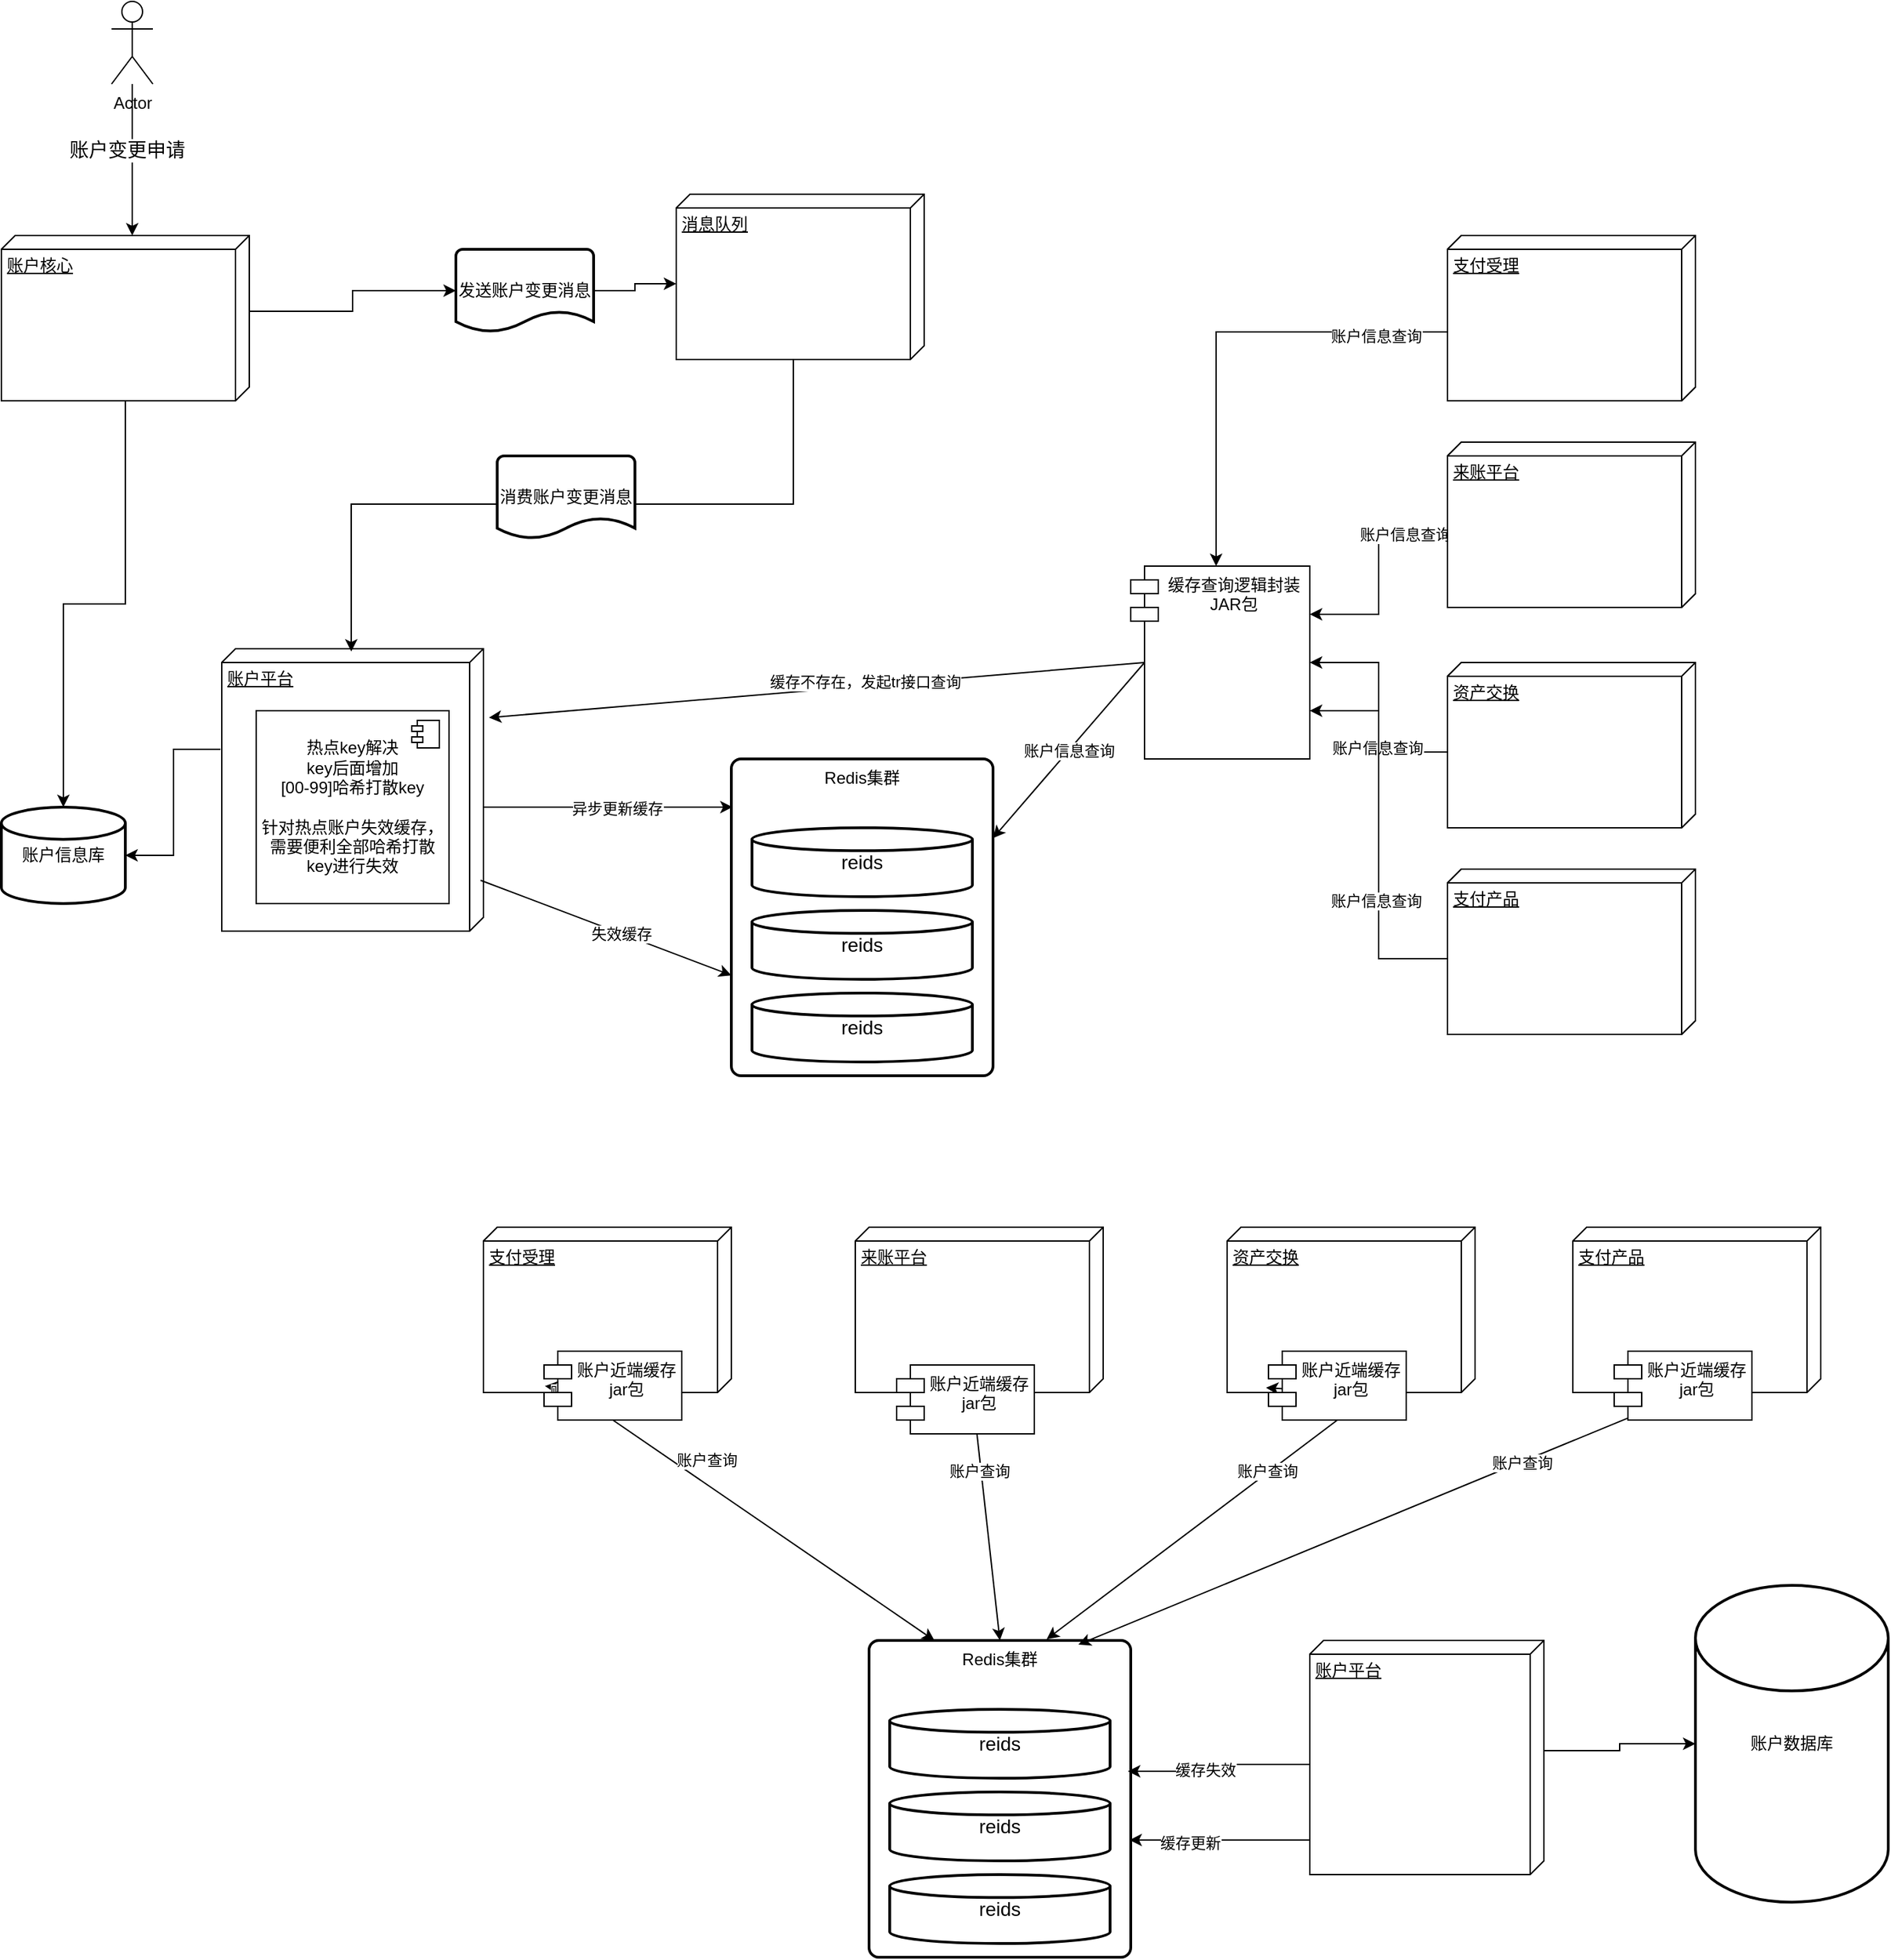 <mxfile version="25.0.1">
  <diagram name="第 1 页" id="fGxXC-Ezc5tjqpJ_ki4P">
    <mxGraphModel dx="2074" dy="1026" grid="1" gridSize="10" guides="1" tooltips="1" connect="1" arrows="1" fold="1" page="1" pageScale="1" pageWidth="827" pageHeight="1169" math="0" shadow="0">
      <root>
        <mxCell id="0" />
        <mxCell id="1" parent="0" />
        <mxCell id="No4xfbKJUnxh-b8goav9-117" value="账户信息查询" style="rounded=0;orthogonalLoop=1;jettySize=auto;html=1;exitX=0.077;exitY=0.5;exitDx=0;exitDy=0;exitPerimeter=0;entryX=1;entryY=0.25;entryDx=0;entryDy=0;" edge="1" parent="1" source="No4xfbKJUnxh-b8goav9-51" target="No4xfbKJUnxh-b8goav9-8">
          <mxGeometry relative="1" as="geometry" />
        </mxCell>
        <mxCell id="No4xfbKJUnxh-b8goav9-51" value="缓存查询逻辑封装JAR包" style="shape=module;align=left;spacingLeft=20;align=center;verticalAlign=top;whiteSpace=wrap;html=1;" vertex="1" parent="1">
          <mxGeometry x="840" y="430" width="130" height="140" as="geometry" />
        </mxCell>
        <mxCell id="No4xfbKJUnxh-b8goav9-8" value="Redis集群" style="rounded=1;whiteSpace=wrap;html=1;absoluteArcSize=1;arcSize=14;strokeWidth=2;align=center;horizontal=1;verticalAlign=top;" vertex="1" parent="1">
          <mxGeometry x="550" y="570" width="190" height="230" as="geometry" />
        </mxCell>
        <mxCell id="No4xfbKJUnxh-b8goav9-3" value="&lt;font style=&quot;font-size: 14px;&quot;&gt;reids&lt;/font&gt;" style="strokeWidth=2;html=1;shape=mxgraph.flowchart.database;whiteSpace=wrap;" vertex="1" parent="1">
          <mxGeometry x="565" y="620" width="160" height="50" as="geometry" />
        </mxCell>
        <mxCell id="No4xfbKJUnxh-b8goav9-4" value="&lt;font style=&quot;font-size: 14px;&quot;&gt;reids&lt;/font&gt;" style="strokeWidth=2;html=1;shape=mxgraph.flowchart.database;whiteSpace=wrap;" vertex="1" parent="1">
          <mxGeometry x="565" y="680" width="160" height="50" as="geometry" />
        </mxCell>
        <mxCell id="No4xfbKJUnxh-b8goav9-5" value="&lt;font style=&quot;font-size: 14px;&quot;&gt;reids&lt;/font&gt;" style="strokeWidth=2;html=1;shape=mxgraph.flowchart.database;whiteSpace=wrap;" vertex="1" parent="1">
          <mxGeometry x="565" y="740" width="160" height="50" as="geometry" />
        </mxCell>
        <mxCell id="No4xfbKJUnxh-b8goav9-6" value="账户平台" style="verticalAlign=top;align=left;spacingTop=8;spacingLeft=2;spacingRight=12;shape=cube;size=10;direction=south;fontStyle=4;html=1;whiteSpace=wrap;" vertex="1" parent="1">
          <mxGeometry x="180" y="490" width="190" height="205" as="geometry" />
        </mxCell>
        <mxCell id="No4xfbKJUnxh-b8goav9-7" value="" style="endArrow=classic;html=1;rounded=0;exitX=0.371;exitY=-0.016;exitDx=0;exitDy=0;exitPerimeter=0;entryX=0.005;entryY=0.152;entryDx=0;entryDy=0;entryPerimeter=0;" edge="1" parent="1" target="No4xfbKJUnxh-b8goav9-8">
          <mxGeometry width="50" height="50" relative="1" as="geometry">
            <mxPoint x="370.0" y="605.005" as="sourcePoint" />
            <mxPoint x="532" y="605" as="targetPoint" />
          </mxGeometry>
        </mxCell>
        <mxCell id="No4xfbKJUnxh-b8goav9-9" value="异步更新缓存" style="edgeLabel;html=1;align=center;verticalAlign=middle;resizable=0;points=[];" vertex="1" connectable="0" parent="No4xfbKJUnxh-b8goav9-7">
          <mxGeometry x="0.067" y="-1" relative="1" as="geometry">
            <mxPoint as="offset" />
          </mxGeometry>
        </mxCell>
        <mxCell id="No4xfbKJUnxh-b8goav9-10" value="" style="endArrow=classic;html=1;rounded=0;entryX=0;entryY=0.683;entryDx=0;entryDy=0;entryPerimeter=0;exitX=0.82;exitY=0.011;exitDx=0;exitDy=0;exitPerimeter=0;" edge="1" parent="1" source="No4xfbKJUnxh-b8goav9-6" target="No4xfbKJUnxh-b8goav9-8">
          <mxGeometry width="50" height="50" relative="1" as="geometry">
            <mxPoint x="370" y="647" as="sourcePoint" />
            <mxPoint x="480" y="780" as="targetPoint" />
            <Array as="points" />
          </mxGeometry>
        </mxCell>
        <mxCell id="No4xfbKJUnxh-b8goav9-11" value="失效缓存" style="edgeLabel;html=1;align=center;verticalAlign=middle;resizable=0;points=[];" vertex="1" connectable="0" parent="No4xfbKJUnxh-b8goav9-10">
          <mxGeometry x="0.121" relative="1" as="geometry">
            <mxPoint as="offset" />
          </mxGeometry>
        </mxCell>
        <mxCell id="No4xfbKJUnxh-b8goav9-13" value="账户核心" style="verticalAlign=top;align=left;spacingTop=8;spacingLeft=2;spacingRight=12;shape=cube;size=10;direction=south;fontStyle=4;html=1;whiteSpace=wrap;" vertex="1" parent="1">
          <mxGeometry x="20" y="190" width="180" height="120" as="geometry" />
        </mxCell>
        <mxCell id="No4xfbKJUnxh-b8goav9-16" value="账户信息库" style="strokeWidth=2;html=1;shape=mxgraph.flowchart.database;whiteSpace=wrap;" vertex="1" parent="1">
          <mxGeometry x="20" y="605" width="90" height="70" as="geometry" />
        </mxCell>
        <mxCell id="No4xfbKJUnxh-b8goav9-17" style="edgeStyle=orthogonalEdgeStyle;rounded=0;orthogonalLoop=1;jettySize=auto;html=1;entryX=0.5;entryY=0;entryDx=0;entryDy=0;entryPerimeter=0;" edge="1" parent="1" source="No4xfbKJUnxh-b8goav9-13" target="No4xfbKJUnxh-b8goav9-16">
          <mxGeometry relative="1" as="geometry" />
        </mxCell>
        <mxCell id="No4xfbKJUnxh-b8goav9-18" style="edgeStyle=orthogonalEdgeStyle;rounded=0;orthogonalLoop=1;jettySize=auto;html=1;exitX=0.356;exitY=1.005;exitDx=0;exitDy=0;exitPerimeter=0;entryX=1;entryY=0.5;entryDx=0;entryDy=0;entryPerimeter=0;" edge="1" parent="1" source="No4xfbKJUnxh-b8goav9-6" target="No4xfbKJUnxh-b8goav9-16">
          <mxGeometry relative="1" as="geometry" />
        </mxCell>
        <mxCell id="No4xfbKJUnxh-b8goav9-19" value="Actor" style="shape=umlActor;verticalLabelPosition=bottom;verticalAlign=top;html=1;" vertex="1" parent="1">
          <mxGeometry x="100" y="20" width="30" height="60" as="geometry" />
        </mxCell>
        <mxCell id="No4xfbKJUnxh-b8goav9-20" style="edgeStyle=orthogonalEdgeStyle;rounded=0;orthogonalLoop=1;jettySize=auto;html=1;entryX=0;entryY=0;entryDx=0;entryDy=85;entryPerimeter=0;" edge="1" parent="1" source="No4xfbKJUnxh-b8goav9-19" target="No4xfbKJUnxh-b8goav9-13">
          <mxGeometry relative="1" as="geometry" />
        </mxCell>
        <mxCell id="No4xfbKJUnxh-b8goav9-21" value="&lt;font style=&quot;font-size: 14px;&quot;&gt;账户变更申请&lt;/font&gt;" style="edgeLabel;html=1;align=center;verticalAlign=middle;resizable=0;points=[];" vertex="1" connectable="0" parent="No4xfbKJUnxh-b8goav9-20">
          <mxGeometry x="-0.138" y="-4" relative="1" as="geometry">
            <mxPoint as="offset" />
          </mxGeometry>
        </mxCell>
        <mxCell id="No4xfbKJUnxh-b8goav9-23" value="发送账户变更消息" style="strokeWidth=2;html=1;shape=mxgraph.flowchart.document2;whiteSpace=wrap;size=0.25;" vertex="1" parent="1">
          <mxGeometry x="350" y="200" width="100" height="60" as="geometry" />
        </mxCell>
        <mxCell id="No4xfbKJUnxh-b8goav9-24" value="消息队列" style="verticalAlign=top;align=left;spacingTop=8;spacingLeft=2;spacingRight=12;shape=cube;size=10;direction=south;fontStyle=4;html=1;whiteSpace=wrap;" vertex="1" parent="1">
          <mxGeometry x="510" y="160" width="180" height="120" as="geometry" />
        </mxCell>
        <mxCell id="No4xfbKJUnxh-b8goav9-25" style="edgeStyle=orthogonalEdgeStyle;rounded=0;orthogonalLoop=1;jettySize=auto;html=1;exitX=0;exitY=0;exitDx=55;exitDy=0;exitPerimeter=0;entryX=0;entryY=0.5;entryDx=0;entryDy=0;entryPerimeter=0;" edge="1" parent="1" source="No4xfbKJUnxh-b8goav9-13" target="No4xfbKJUnxh-b8goav9-23">
          <mxGeometry relative="1" as="geometry" />
        </mxCell>
        <mxCell id="No4xfbKJUnxh-b8goav9-26" style="edgeStyle=orthogonalEdgeStyle;rounded=0;orthogonalLoop=1;jettySize=auto;html=1;exitX=1;exitY=0.5;exitDx=0;exitDy=0;exitPerimeter=0;entryX=0;entryY=0;entryDx=65;entryDy=180;entryPerimeter=0;" edge="1" parent="1" source="No4xfbKJUnxh-b8goav9-23" target="No4xfbKJUnxh-b8goav9-24">
          <mxGeometry relative="1" as="geometry" />
        </mxCell>
        <mxCell id="No4xfbKJUnxh-b8goav9-27" style="edgeStyle=orthogonalEdgeStyle;rounded=0;orthogonalLoop=1;jettySize=auto;html=1;exitX=0;exitY=0;exitDx=120;exitDy=95;exitPerimeter=0;entryX=0.01;entryY=0.505;entryDx=0;entryDy=0;entryPerimeter=0;" edge="1" parent="1" source="No4xfbKJUnxh-b8goav9-24" target="No4xfbKJUnxh-b8goav9-6">
          <mxGeometry relative="1" as="geometry">
            <mxPoint x="290" y="490" as="targetPoint" />
          </mxGeometry>
        </mxCell>
        <mxCell id="No4xfbKJUnxh-b8goav9-28" value="Text" style="edgeLabel;html=1;align=center;verticalAlign=middle;resizable=0;points=[];" vertex="1" connectable="0" parent="No4xfbKJUnxh-b8goav9-27">
          <mxGeometry x="0.077" y="4" relative="1" as="geometry">
            <mxPoint as="offset" />
          </mxGeometry>
        </mxCell>
        <mxCell id="No4xfbKJUnxh-b8goav9-29" value="消费账户变更消息" style="strokeWidth=2;html=1;shape=mxgraph.flowchart.document2;whiteSpace=wrap;size=0.25;" vertex="1" parent="1">
          <mxGeometry x="380" y="350" width="100" height="60" as="geometry" />
        </mxCell>
        <mxCell id="No4xfbKJUnxh-b8goav9-32" value="支付受理" style="verticalAlign=top;align=left;spacingTop=8;spacingLeft=2;spacingRight=12;shape=cube;size=10;direction=south;fontStyle=4;html=1;whiteSpace=wrap;" vertex="1" parent="1">
          <mxGeometry x="1070" y="190" width="180" height="120" as="geometry" />
        </mxCell>
        <mxCell id="No4xfbKJUnxh-b8goav9-33" value="来账平台" style="verticalAlign=top;align=left;spacingTop=8;spacingLeft=2;spacingRight=12;shape=cube;size=10;direction=south;fontStyle=4;html=1;whiteSpace=wrap;" vertex="1" parent="1">
          <mxGeometry x="1070" y="340" width="180" height="120" as="geometry" />
        </mxCell>
        <mxCell id="No4xfbKJUnxh-b8goav9-52" style="edgeStyle=orthogonalEdgeStyle;rounded=0;orthogonalLoop=1;jettySize=auto;html=1;exitX=0;exitY=0;exitDx=65;exitDy=180;exitPerimeter=0;entryX=1;entryY=0.5;entryDx=0;entryDy=0;" edge="1" parent="1" source="No4xfbKJUnxh-b8goav9-34" target="No4xfbKJUnxh-b8goav9-51">
          <mxGeometry relative="1" as="geometry" />
        </mxCell>
        <mxCell id="No4xfbKJUnxh-b8goav9-53" value="账户信息查询" style="edgeLabel;html=1;align=center;verticalAlign=middle;resizable=0;points=[];" vertex="1" connectable="0" parent="No4xfbKJUnxh-b8goav9-52">
          <mxGeometry x="-0.359" y="1" relative="1" as="geometry">
            <mxPoint as="offset" />
          </mxGeometry>
        </mxCell>
        <mxCell id="No4xfbKJUnxh-b8goav9-34" value="资产交换" style="verticalAlign=top;align=left;spacingTop=8;spacingLeft=2;spacingRight=12;shape=cube;size=10;direction=south;fontStyle=4;html=1;whiteSpace=wrap;" vertex="1" parent="1">
          <mxGeometry x="1070" y="500" width="180" height="120" as="geometry" />
        </mxCell>
        <mxCell id="No4xfbKJUnxh-b8goav9-36" value="支付产品" style="verticalAlign=top;align=left;spacingTop=8;spacingLeft=2;spacingRight=12;shape=cube;size=10;direction=south;fontStyle=4;html=1;whiteSpace=wrap;" vertex="1" parent="1">
          <mxGeometry x="1070" y="650" width="180" height="120" as="geometry" />
        </mxCell>
        <mxCell id="No4xfbKJUnxh-b8goav9-38" style="edgeStyle=orthogonalEdgeStyle;rounded=0;orthogonalLoop=1;jettySize=auto;html=1;exitX=0;exitY=0;exitDx=65;exitDy=180;exitPerimeter=0;entryX=1;entryY=0.75;entryDx=0;entryDy=0;" edge="1" parent="1" source="No4xfbKJUnxh-b8goav9-36" target="No4xfbKJUnxh-b8goav9-51">
          <mxGeometry relative="1" as="geometry" />
        </mxCell>
        <mxCell id="No4xfbKJUnxh-b8goav9-45" value="账户信息查询" style="edgeLabel;html=1;align=center;verticalAlign=middle;resizable=0;points=[];" vertex="1" connectable="0" parent="No4xfbKJUnxh-b8goav9-38">
          <mxGeometry x="-0.338" y="2" relative="1" as="geometry">
            <mxPoint as="offset" />
          </mxGeometry>
        </mxCell>
        <mxCell id="No4xfbKJUnxh-b8goav9-39" style="edgeStyle=orthogonalEdgeStyle;rounded=0;orthogonalLoop=1;jettySize=auto;html=1;exitX=0;exitY=0;exitDx=65;exitDy=180;exitPerimeter=0;entryX=1;entryY=0.25;entryDx=0;entryDy=0;" edge="1" parent="1" source="No4xfbKJUnxh-b8goav9-33" target="No4xfbKJUnxh-b8goav9-51">
          <mxGeometry relative="1" as="geometry" />
        </mxCell>
        <mxCell id="No4xfbKJUnxh-b8goav9-42" value="账户信息查询" style="edgeLabel;html=1;align=center;verticalAlign=middle;resizable=0;points=[];" vertex="1" connectable="0" parent="No4xfbKJUnxh-b8goav9-39">
          <mxGeometry x="-0.615" y="2" relative="1" as="geometry">
            <mxPoint as="offset" />
          </mxGeometry>
        </mxCell>
        <mxCell id="No4xfbKJUnxh-b8goav9-40" style="edgeStyle=orthogonalEdgeStyle;rounded=0;orthogonalLoop=1;jettySize=auto;html=1;exitX=0;exitY=0;exitDx=65;exitDy=180;exitPerimeter=0;" edge="1" parent="1" source="No4xfbKJUnxh-b8goav9-32" target="No4xfbKJUnxh-b8goav9-51">
          <mxGeometry relative="1" as="geometry">
            <mxPoint x="1020" y="370" as="sourcePoint" />
            <mxPoint x="820" y="520" as="targetPoint" />
            <Array as="points">
              <mxPoint x="1070" y="260" />
              <mxPoint x="902" y="260" />
              <mxPoint x="902" y="450" />
            </Array>
          </mxGeometry>
        </mxCell>
        <mxCell id="No4xfbKJUnxh-b8goav9-41" value="账户信息查询" style="edgeLabel;html=1;align=center;verticalAlign=middle;resizable=0;points=[];" vertex="1" connectable="0" parent="No4xfbKJUnxh-b8goav9-40">
          <mxGeometry x="-0.668" y="3" relative="1" as="geometry">
            <mxPoint as="offset" />
          </mxGeometry>
        </mxCell>
        <mxCell id="No4xfbKJUnxh-b8goav9-48" value="热点key解决&lt;div&gt;key后面增加&lt;div&gt;[00-99]哈希打散key&lt;/div&gt;&lt;/div&gt;&lt;div&gt;&lt;br&gt;&lt;/div&gt;&lt;div&gt;针对热点账户失效缓存，需要便利全部哈希打散key进行失效&lt;/div&gt;" style="html=1;dropTarget=0;whiteSpace=wrap;" vertex="1" parent="1">
          <mxGeometry x="205" y="535" width="140" height="140" as="geometry" />
        </mxCell>
        <mxCell id="No4xfbKJUnxh-b8goav9-49" value="" style="shape=module;jettyWidth=8;jettyHeight=4;" vertex="1" parent="No4xfbKJUnxh-b8goav9-48">
          <mxGeometry x="1" width="20" height="20" relative="1" as="geometry">
            <mxPoint x="-27" y="7" as="offset" />
          </mxGeometry>
        </mxCell>
        <mxCell id="No4xfbKJUnxh-b8goav9-59" value="支付受理" style="verticalAlign=top;align=left;spacingTop=8;spacingLeft=2;spacingRight=12;shape=cube;size=10;direction=south;fontStyle=4;html=1;whiteSpace=wrap;" vertex="1" parent="1">
          <mxGeometry x="1070" y="190" width="180" height="120" as="geometry" />
        </mxCell>
        <mxCell id="No4xfbKJUnxh-b8goav9-60" value="来账平台" style="verticalAlign=top;align=left;spacingTop=8;spacingLeft=2;spacingRight=12;shape=cube;size=10;direction=south;fontStyle=4;html=1;whiteSpace=wrap;" vertex="1" parent="1">
          <mxGeometry x="1070" y="340" width="180" height="120" as="geometry" />
        </mxCell>
        <mxCell id="No4xfbKJUnxh-b8goav9-61" value="资产交换" style="verticalAlign=top;align=left;spacingTop=8;spacingLeft=2;spacingRight=12;shape=cube;size=10;direction=south;fontStyle=4;html=1;whiteSpace=wrap;" vertex="1" parent="1">
          <mxGeometry x="1070" y="500" width="180" height="120" as="geometry" />
        </mxCell>
        <mxCell id="No4xfbKJUnxh-b8goav9-62" value="支付产品" style="verticalAlign=top;align=left;spacingTop=8;spacingLeft=2;spacingRight=12;shape=cube;size=10;direction=south;fontStyle=4;html=1;whiteSpace=wrap;" vertex="1" parent="1">
          <mxGeometry x="1070" y="650" width="180" height="120" as="geometry" />
        </mxCell>
        <mxCell id="No4xfbKJUnxh-b8goav9-70" style="rounded=0;orthogonalLoop=1;jettySize=auto;html=1;exitX=0.5;exitY=1;exitDx=0;exitDy=0;entryX=0.25;entryY=0;entryDx=0;entryDy=0;" edge="1" parent="1" source="No4xfbKJUnxh-b8goav9-105" target="No4xfbKJUnxh-b8goav9-76">
          <mxGeometry relative="1" as="geometry" />
        </mxCell>
        <mxCell id="No4xfbKJUnxh-b8goav9-114" value="账户查询" style="edgeLabel;html=1;align=center;verticalAlign=middle;resizable=0;points=[];" vertex="1" connectable="0" parent="No4xfbKJUnxh-b8goav9-70">
          <mxGeometry x="-0.419" relative="1" as="geometry">
            <mxPoint y="-18" as="offset" />
          </mxGeometry>
        </mxCell>
        <mxCell id="No4xfbKJUnxh-b8goav9-63" value="支付受理" style="verticalAlign=top;align=left;spacingTop=8;spacingLeft=2;spacingRight=12;shape=cube;size=10;direction=south;fontStyle=4;html=1;whiteSpace=wrap;" vertex="1" parent="1">
          <mxGeometry x="370" y="910" width="180" height="120" as="geometry" />
        </mxCell>
        <mxCell id="No4xfbKJUnxh-b8goav9-64" value="来账平台" style="verticalAlign=top;align=left;spacingTop=8;spacingLeft=2;spacingRight=12;shape=cube;size=10;direction=south;fontStyle=4;html=1;whiteSpace=wrap;" vertex="1" parent="1">
          <mxGeometry x="640" y="910" width="180" height="120" as="geometry" />
        </mxCell>
        <mxCell id="No4xfbKJUnxh-b8goav9-65" value="资产交换" style="verticalAlign=top;align=left;spacingTop=8;spacingLeft=2;spacingRight=12;shape=cube;size=10;direction=south;fontStyle=4;html=1;whiteSpace=wrap;" vertex="1" parent="1">
          <mxGeometry x="910" y="910" width="180" height="120" as="geometry" />
        </mxCell>
        <mxCell id="No4xfbKJUnxh-b8goav9-66" value="支付产品" style="verticalAlign=top;align=left;spacingTop=8;spacingLeft=2;spacingRight=12;shape=cube;size=10;direction=south;fontStyle=4;html=1;whiteSpace=wrap;" vertex="1" parent="1">
          <mxGeometry x="1161" y="910" width="180" height="120" as="geometry" />
        </mxCell>
        <mxCell id="No4xfbKJUnxh-b8goav9-67" value="账户平台" style="verticalAlign=top;align=left;spacingTop=8;spacingLeft=2;spacingRight=12;shape=cube;size=10;direction=south;fontStyle=4;html=1;whiteSpace=wrap;" vertex="1" parent="1">
          <mxGeometry x="970" y="1210" width="170" height="170" as="geometry" />
        </mxCell>
        <mxCell id="No4xfbKJUnxh-b8goav9-76" value="Redis集群" style="rounded=1;whiteSpace=wrap;html=1;absoluteArcSize=1;arcSize=14;strokeWidth=2;align=center;horizontal=1;verticalAlign=top;" vertex="1" parent="1">
          <mxGeometry x="650" y="1210" width="190" height="230" as="geometry" />
        </mxCell>
        <mxCell id="No4xfbKJUnxh-b8goav9-77" value="&lt;font style=&quot;font-size: 14px;&quot;&gt;reids&lt;/font&gt;" style="strokeWidth=2;html=1;shape=mxgraph.flowchart.database;whiteSpace=wrap;" vertex="1" parent="1">
          <mxGeometry x="665" y="1260" width="160" height="50" as="geometry" />
        </mxCell>
        <mxCell id="No4xfbKJUnxh-b8goav9-78" value="&lt;font style=&quot;font-size: 14px;&quot;&gt;reids&lt;/font&gt;" style="strokeWidth=2;html=1;shape=mxgraph.flowchart.database;whiteSpace=wrap;" vertex="1" parent="1">
          <mxGeometry x="665" y="1320" width="160" height="50" as="geometry" />
        </mxCell>
        <mxCell id="No4xfbKJUnxh-b8goav9-79" value="&lt;font style=&quot;font-size: 14px;&quot;&gt;reids&lt;/font&gt;" style="strokeWidth=2;html=1;shape=mxgraph.flowchart.database;whiteSpace=wrap;" vertex="1" parent="1">
          <mxGeometry x="665" y="1380" width="160" height="50" as="geometry" />
        </mxCell>
        <mxCell id="No4xfbKJUnxh-b8goav9-80" value="账户数据库" style="strokeWidth=2;html=1;shape=mxgraph.flowchart.database;whiteSpace=wrap;" vertex="1" parent="1">
          <mxGeometry x="1250" y="1170" width="140" height="230" as="geometry" />
        </mxCell>
        <mxCell id="No4xfbKJUnxh-b8goav9-84" value="" style="rounded=0;orthogonalLoop=1;jettySize=auto;html=1;exitX=0;exitY=0;exitDx=120;exitDy=95;exitPerimeter=0;entryX=0.5;entryY=0;entryDx=0;entryDy=0;" edge="1" parent="1" source="No4xfbKJUnxh-b8goav9-64" target="No4xfbKJUnxh-b8goav9-76">
          <mxGeometry relative="1" as="geometry">
            <mxPoint x="930" y="1360" as="targetPoint" />
            <mxPoint x="725" y="1030" as="sourcePoint" />
          </mxGeometry>
        </mxCell>
        <mxCell id="No4xfbKJUnxh-b8goav9-88" value="账户查询" style="edgeLabel;html=1;align=center;verticalAlign=middle;resizable=0;points=[];" vertex="1" connectable="0" parent="No4xfbKJUnxh-b8goav9-84">
          <mxGeometry x="-0.547" y="2" relative="1" as="geometry">
            <mxPoint x="-2" y="16" as="offset" />
          </mxGeometry>
        </mxCell>
        <mxCell id="No4xfbKJUnxh-b8goav9-85" value="" style="rounded=0;orthogonalLoop=1;jettySize=auto;html=1;exitX=0;exitY=0;exitDx=120;exitDy=95;exitPerimeter=0;entryX=0.8;entryY=0.013;entryDx=0;entryDy=0;entryPerimeter=0;" edge="1" parent="1" source="No4xfbKJUnxh-b8goav9-66" target="No4xfbKJUnxh-b8goav9-76">
          <mxGeometry relative="1" as="geometry">
            <mxPoint x="810" y="1210" as="targetPoint" />
            <mxPoint x="1246" y="1030" as="sourcePoint" />
          </mxGeometry>
        </mxCell>
        <mxCell id="No4xfbKJUnxh-b8goav9-116" value="账户查询" style="edgeLabel;html=1;align=center;verticalAlign=middle;resizable=0;points=[];" vertex="1" connectable="0" parent="No4xfbKJUnxh-b8goav9-85">
          <mxGeometry x="-0.449" y="1" relative="1" as="geometry">
            <mxPoint y="-1" as="offset" />
          </mxGeometry>
        </mxCell>
        <mxCell id="No4xfbKJUnxh-b8goav9-100" style="edgeStyle=orthogonalEdgeStyle;rounded=0;orthogonalLoop=1;jettySize=auto;html=1;exitX=0;exitY=0;exitDx=90;exitDy=170;exitPerimeter=0;entryX=0.989;entryY=0.413;entryDx=0;entryDy=0;entryPerimeter=0;" edge="1" parent="1" source="No4xfbKJUnxh-b8goav9-67" target="No4xfbKJUnxh-b8goav9-76">
          <mxGeometry relative="1" as="geometry" />
        </mxCell>
        <mxCell id="No4xfbKJUnxh-b8goav9-101" value="缓存失效" style="edgeLabel;html=1;align=center;verticalAlign=middle;resizable=0;points=[];" vertex="1" connectable="0" parent="No4xfbKJUnxh-b8goav9-100">
          <mxGeometry x="0.604" y="-1" relative="1" as="geometry">
            <mxPoint x="29" as="offset" />
          </mxGeometry>
        </mxCell>
        <mxCell id="No4xfbKJUnxh-b8goav9-102" style="edgeStyle=orthogonalEdgeStyle;rounded=0;orthogonalLoop=1;jettySize=auto;html=1;exitX=0;exitY=0;exitDx=90;exitDy=170;exitPerimeter=0;entryX=0.995;entryY=0.63;entryDx=0;entryDy=0;entryPerimeter=0;" edge="1" parent="1" source="No4xfbKJUnxh-b8goav9-67" target="No4xfbKJUnxh-b8goav9-76">
          <mxGeometry relative="1" as="geometry">
            <Array as="points">
              <mxPoint x="970" y="1355" />
            </Array>
          </mxGeometry>
        </mxCell>
        <mxCell id="No4xfbKJUnxh-b8goav9-103" value="缓存更新" style="edgeLabel;html=1;align=center;verticalAlign=middle;resizable=0;points=[];" vertex="1" connectable="0" parent="No4xfbKJUnxh-b8goav9-102">
          <mxGeometry x="0.527" y="2" relative="1" as="geometry">
            <mxPoint as="offset" />
          </mxGeometry>
        </mxCell>
        <mxCell id="No4xfbKJUnxh-b8goav9-104" style="edgeStyle=orthogonalEdgeStyle;rounded=0;orthogonalLoop=1;jettySize=auto;html=1;exitX=0;exitY=0;exitDx=80;exitDy=0;exitPerimeter=0;entryX=0;entryY=0.5;entryDx=0;entryDy=0;entryPerimeter=0;" edge="1" parent="1" source="No4xfbKJUnxh-b8goav9-67" target="No4xfbKJUnxh-b8goav9-80">
          <mxGeometry relative="1" as="geometry" />
        </mxCell>
        <mxCell id="No4xfbKJUnxh-b8goav9-106" value="账户近端缓存jar包" style="shape=module;align=left;spacingLeft=20;align=center;verticalAlign=top;whiteSpace=wrap;html=1;" vertex="1" parent="1">
          <mxGeometry x="670" y="1010" width="100" height="50" as="geometry" />
        </mxCell>
        <mxCell id="No4xfbKJUnxh-b8goav9-107" value="" style="rounded=0;orthogonalLoop=1;jettySize=auto;html=1;exitX=0;exitY=0;exitDx=120;exitDy=95;exitPerimeter=0;entryX=0.006;entryY=0.506;entryDx=0;entryDy=0;entryPerimeter=0;" edge="1" parent="1" source="No4xfbKJUnxh-b8goav9-63" target="No4xfbKJUnxh-b8goav9-105">
          <mxGeometry relative="1" as="geometry">
            <mxPoint x="455" y="1030" as="sourcePoint" />
            <mxPoint x="1014" y="1491" as="targetPoint" />
          </mxGeometry>
        </mxCell>
        <mxCell id="No4xfbKJUnxh-b8goav9-108" value="账户查询" style="edgeLabel;html=1;align=center;verticalAlign=middle;resizable=0;points=[];" vertex="1" connectable="0" parent="No4xfbKJUnxh-b8goav9-107">
          <mxGeometry x="-0.271" y="1" relative="1" as="geometry">
            <mxPoint as="offset" />
          </mxGeometry>
        </mxCell>
        <mxCell id="No4xfbKJUnxh-b8goav9-105" value="账户近端缓存jar包" style="shape=module;align=left;spacingLeft=20;align=center;verticalAlign=top;whiteSpace=wrap;html=1;" vertex="1" parent="1">
          <mxGeometry x="414" y="1000" width="100" height="50" as="geometry" />
        </mxCell>
        <mxCell id="No4xfbKJUnxh-b8goav9-110" value="" style="rounded=0;orthogonalLoop=1;jettySize=auto;html=1;exitX=0;exitY=0;exitDx=120;exitDy=95;exitPerimeter=0;entryX=-0.018;entryY=0.531;entryDx=0;entryDy=0;entryPerimeter=0;" edge="1" parent="1" source="No4xfbKJUnxh-b8goav9-65" target="No4xfbKJUnxh-b8goav9-109">
          <mxGeometry relative="1" as="geometry">
            <mxPoint x="1010" y="1487" as="targetPoint" />
            <mxPoint x="995" y="1030" as="sourcePoint" />
          </mxGeometry>
        </mxCell>
        <mxCell id="No4xfbKJUnxh-b8goav9-113" style="rounded=0;orthogonalLoop=1;jettySize=auto;html=1;exitX=0.5;exitY=1;exitDx=0;exitDy=0;entryX=0.679;entryY=-0.004;entryDx=0;entryDy=0;entryPerimeter=0;" edge="1" parent="1" source="No4xfbKJUnxh-b8goav9-109" target="No4xfbKJUnxh-b8goav9-76">
          <mxGeometry relative="1" as="geometry">
            <mxPoint x="764" y="1490" as="targetPoint" />
          </mxGeometry>
        </mxCell>
        <mxCell id="No4xfbKJUnxh-b8goav9-115" value="账户查询" style="edgeLabel;html=1;align=center;verticalAlign=middle;resizable=0;points=[];" vertex="1" connectable="0" parent="No4xfbKJUnxh-b8goav9-113">
          <mxGeometry x="-0.532" y="-1" relative="1" as="geometry">
            <mxPoint x="-1" as="offset" />
          </mxGeometry>
        </mxCell>
        <mxCell id="No4xfbKJUnxh-b8goav9-109" value="账户近端缓存jar包" style="shape=module;align=left;spacingLeft=20;align=center;verticalAlign=top;whiteSpace=wrap;html=1;" vertex="1" parent="1">
          <mxGeometry x="940" y="1000" width="100" height="50" as="geometry" />
        </mxCell>
        <mxCell id="No4xfbKJUnxh-b8goav9-112" value="账户近端缓存jar包" style="shape=module;align=left;spacingLeft=20;align=center;verticalAlign=top;whiteSpace=wrap;html=1;" vertex="1" parent="1">
          <mxGeometry x="1191" y="1000" width="100" height="50" as="geometry" />
        </mxCell>
        <mxCell id="No4xfbKJUnxh-b8goav9-118" style="rounded=0;orthogonalLoop=1;jettySize=auto;html=1;exitX=0;exitY=0.5;exitDx=10;exitDy=0;exitPerimeter=0;" edge="1" parent="1" source="No4xfbKJUnxh-b8goav9-51">
          <mxGeometry relative="1" as="geometry">
            <mxPoint x="374" y="540" as="targetPoint" />
          </mxGeometry>
        </mxCell>
        <mxCell id="No4xfbKJUnxh-b8goav9-119" value="缓存不存在，发起tr接口查询" style="edgeLabel;html=1;align=center;verticalAlign=middle;resizable=0;points=[];" vertex="1" connectable="0" parent="No4xfbKJUnxh-b8goav9-118">
          <mxGeometry x="-0.148" y="-3" relative="1" as="geometry">
            <mxPoint as="offset" />
          </mxGeometry>
        </mxCell>
      </root>
    </mxGraphModel>
  </diagram>
</mxfile>
